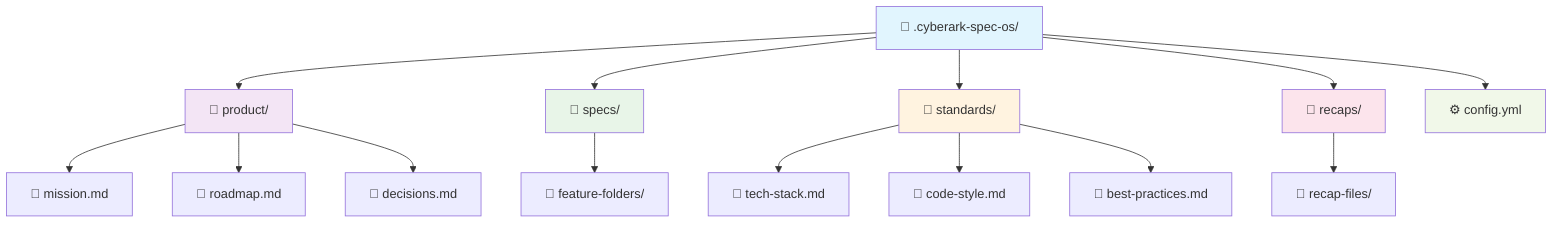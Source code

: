 graph TD
    A[📁 .cyberark-spec-os/] --> B[📁 product/]
    A --> C[📁 specs/]
    A --> D[📁 standards/]
    A --> E[📁 recaps/]
    A --> F[⚙️ config.yml]
    
    B --> B1[📄 mission.md]
    B --> B2[📄 roadmap.md]
    B --> B3[📄 decisions.md]
    
    C --> C1[📁 feature-folders/]
    
    D --> D1[📄 tech-stack.md]
    D --> D2[📄 code-style.md]
    D --> D3[📄 best-practices.md]
    
    E --> E1[📄 recap-files/]
    
    style A fill:#e1f5fe
    style B fill:#f3e5f5
    style C fill:#e8f5e8
    style D fill:#fff3e0
    style E fill:#fce4ec
    style F fill:#f1f8e9
